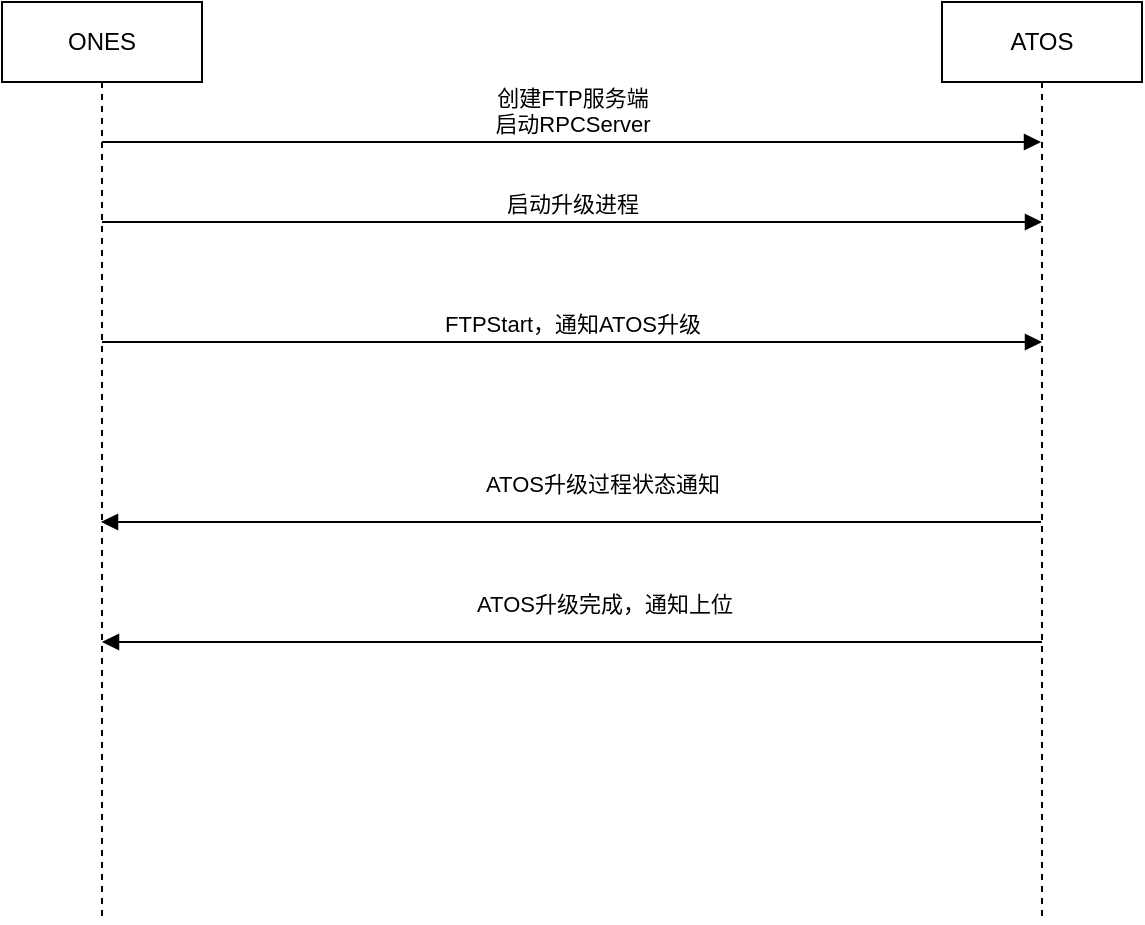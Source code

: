 <mxfile version="20.8.23" type="github">
  <diagram name="Page-1" id="13e1069c-82ec-6db2-03f1-153e76fe0fe0">
    <mxGraphModel dx="1050" dy="540" grid="1" gridSize="10" guides="1" tooltips="1" connect="1" arrows="1" fold="1" page="1" pageScale="1" pageWidth="1100" pageHeight="850" background="none" math="0" shadow="0">
      <root>
        <mxCell id="0" />
        <mxCell id="1" parent="0" />
        <mxCell id="JXTYRfMc1shDSXfLU67B-1" value="ONES " style="shape=umlLifeline;perimeter=lifelinePerimeter;whiteSpace=wrap;html=1;container=1;dropTarget=0;collapsible=0;recursiveResize=0;outlineConnect=0;portConstraint=eastwest;newEdgeStyle={&quot;edgeStyle&quot;:&quot;elbowEdgeStyle&quot;,&quot;elbow&quot;:&quot;vertical&quot;,&quot;curved&quot;:0,&quot;rounded&quot;:0};" vertex="1" parent="1">
          <mxGeometry x="190" y="20" width="100" height="460" as="geometry" />
        </mxCell>
        <mxCell id="JXTYRfMc1shDSXfLU67B-2" value="ATOS" style="shape=umlLifeline;perimeter=lifelinePerimeter;whiteSpace=wrap;html=1;container=1;dropTarget=0;collapsible=0;recursiveResize=0;outlineConnect=0;portConstraint=eastwest;newEdgeStyle={&quot;edgeStyle&quot;:&quot;elbowEdgeStyle&quot;,&quot;elbow&quot;:&quot;vertical&quot;,&quot;curved&quot;:0,&quot;rounded&quot;:0};" vertex="1" parent="1">
          <mxGeometry x="660" y="20" width="100" height="460" as="geometry" />
        </mxCell>
        <mxCell id="JXTYRfMc1shDSXfLU67B-3" value="&lt;div&gt;创建FTP服务端&lt;/div&gt;&lt;div&gt;启动RPCServer&lt;br&gt;&lt;/div&gt;" style="html=1;verticalAlign=bottom;endArrow=block;edgeStyle=elbowEdgeStyle;elbow=vertical;curved=0;rounded=0;" edge="1" parent="1" source="JXTYRfMc1shDSXfLU67B-1" target="JXTYRfMc1shDSXfLU67B-2">
          <mxGeometry width="80" relative="1" as="geometry">
            <mxPoint x="250" y="120" as="sourcePoint" />
            <mxPoint x="330" y="120" as="targetPoint" />
            <Array as="points">
              <mxPoint x="410" y="90" />
              <mxPoint x="240" y="100" />
            </Array>
          </mxGeometry>
        </mxCell>
        <mxCell id="JXTYRfMc1shDSXfLU67B-5" value="ATOS升级过程状态通知" style="html=1;verticalAlign=bottom;endArrow=block;edgeStyle=elbowEdgeStyle;elbow=vertical;curved=0;rounded=0;" edge="1" parent="1">
          <mxGeometry x="-0.066" y="-10" width="80" relative="1" as="geometry">
            <mxPoint x="709.5" y="280" as="sourcePoint" />
            <mxPoint x="239.5" y="280" as="targetPoint" />
            <Array as="points">
              <mxPoint x="600" y="280" />
              <mxPoint x="240" y="150" />
              <mxPoint x="410" y="140" />
            </Array>
            <mxPoint as="offset" />
          </mxGeometry>
        </mxCell>
        <mxCell id="JXTYRfMc1shDSXfLU67B-6" value="启动升级进程" style="html=1;verticalAlign=bottom;endArrow=block;edgeStyle=elbowEdgeStyle;elbow=vertical;curved=0;rounded=0;" edge="1" parent="1">
          <mxGeometry width="80" relative="1" as="geometry">
            <mxPoint x="240" y="130" as="sourcePoint" />
            <mxPoint x="710" y="130" as="targetPoint" />
            <Array as="points">
              <mxPoint x="410" y="130" />
              <mxPoint x="240" y="140" />
            </Array>
          </mxGeometry>
        </mxCell>
        <mxCell id="JXTYRfMc1shDSXfLU67B-10" value="ATOS升级完成，通知上位" style="html=1;verticalAlign=bottom;endArrow=block;edgeStyle=elbowEdgeStyle;elbow=vertical;curved=0;rounded=0;" edge="1" parent="1">
          <mxGeometry x="-0.066" y="-10" width="80" relative="1" as="geometry">
            <mxPoint x="710" y="340" as="sourcePoint" />
            <mxPoint x="240" y="340" as="targetPoint" />
            <Array as="points">
              <mxPoint x="600" y="340" />
              <mxPoint x="240" y="210" />
              <mxPoint x="410" y="200" />
            </Array>
            <mxPoint as="offset" />
          </mxGeometry>
        </mxCell>
        <mxCell id="JXTYRfMc1shDSXfLU67B-11" value="FTPStart，通知ATOS升级" style="html=1;verticalAlign=bottom;endArrow=block;edgeStyle=elbowEdgeStyle;elbow=vertical;curved=0;rounded=0;" edge="1" parent="1">
          <mxGeometry width="80" relative="1" as="geometry">
            <mxPoint x="240" y="190" as="sourcePoint" />
            <mxPoint x="710" y="190" as="targetPoint" />
            <Array as="points">
              <mxPoint x="410" y="190" />
              <mxPoint x="240" y="200" />
            </Array>
          </mxGeometry>
        </mxCell>
      </root>
    </mxGraphModel>
  </diagram>
</mxfile>
